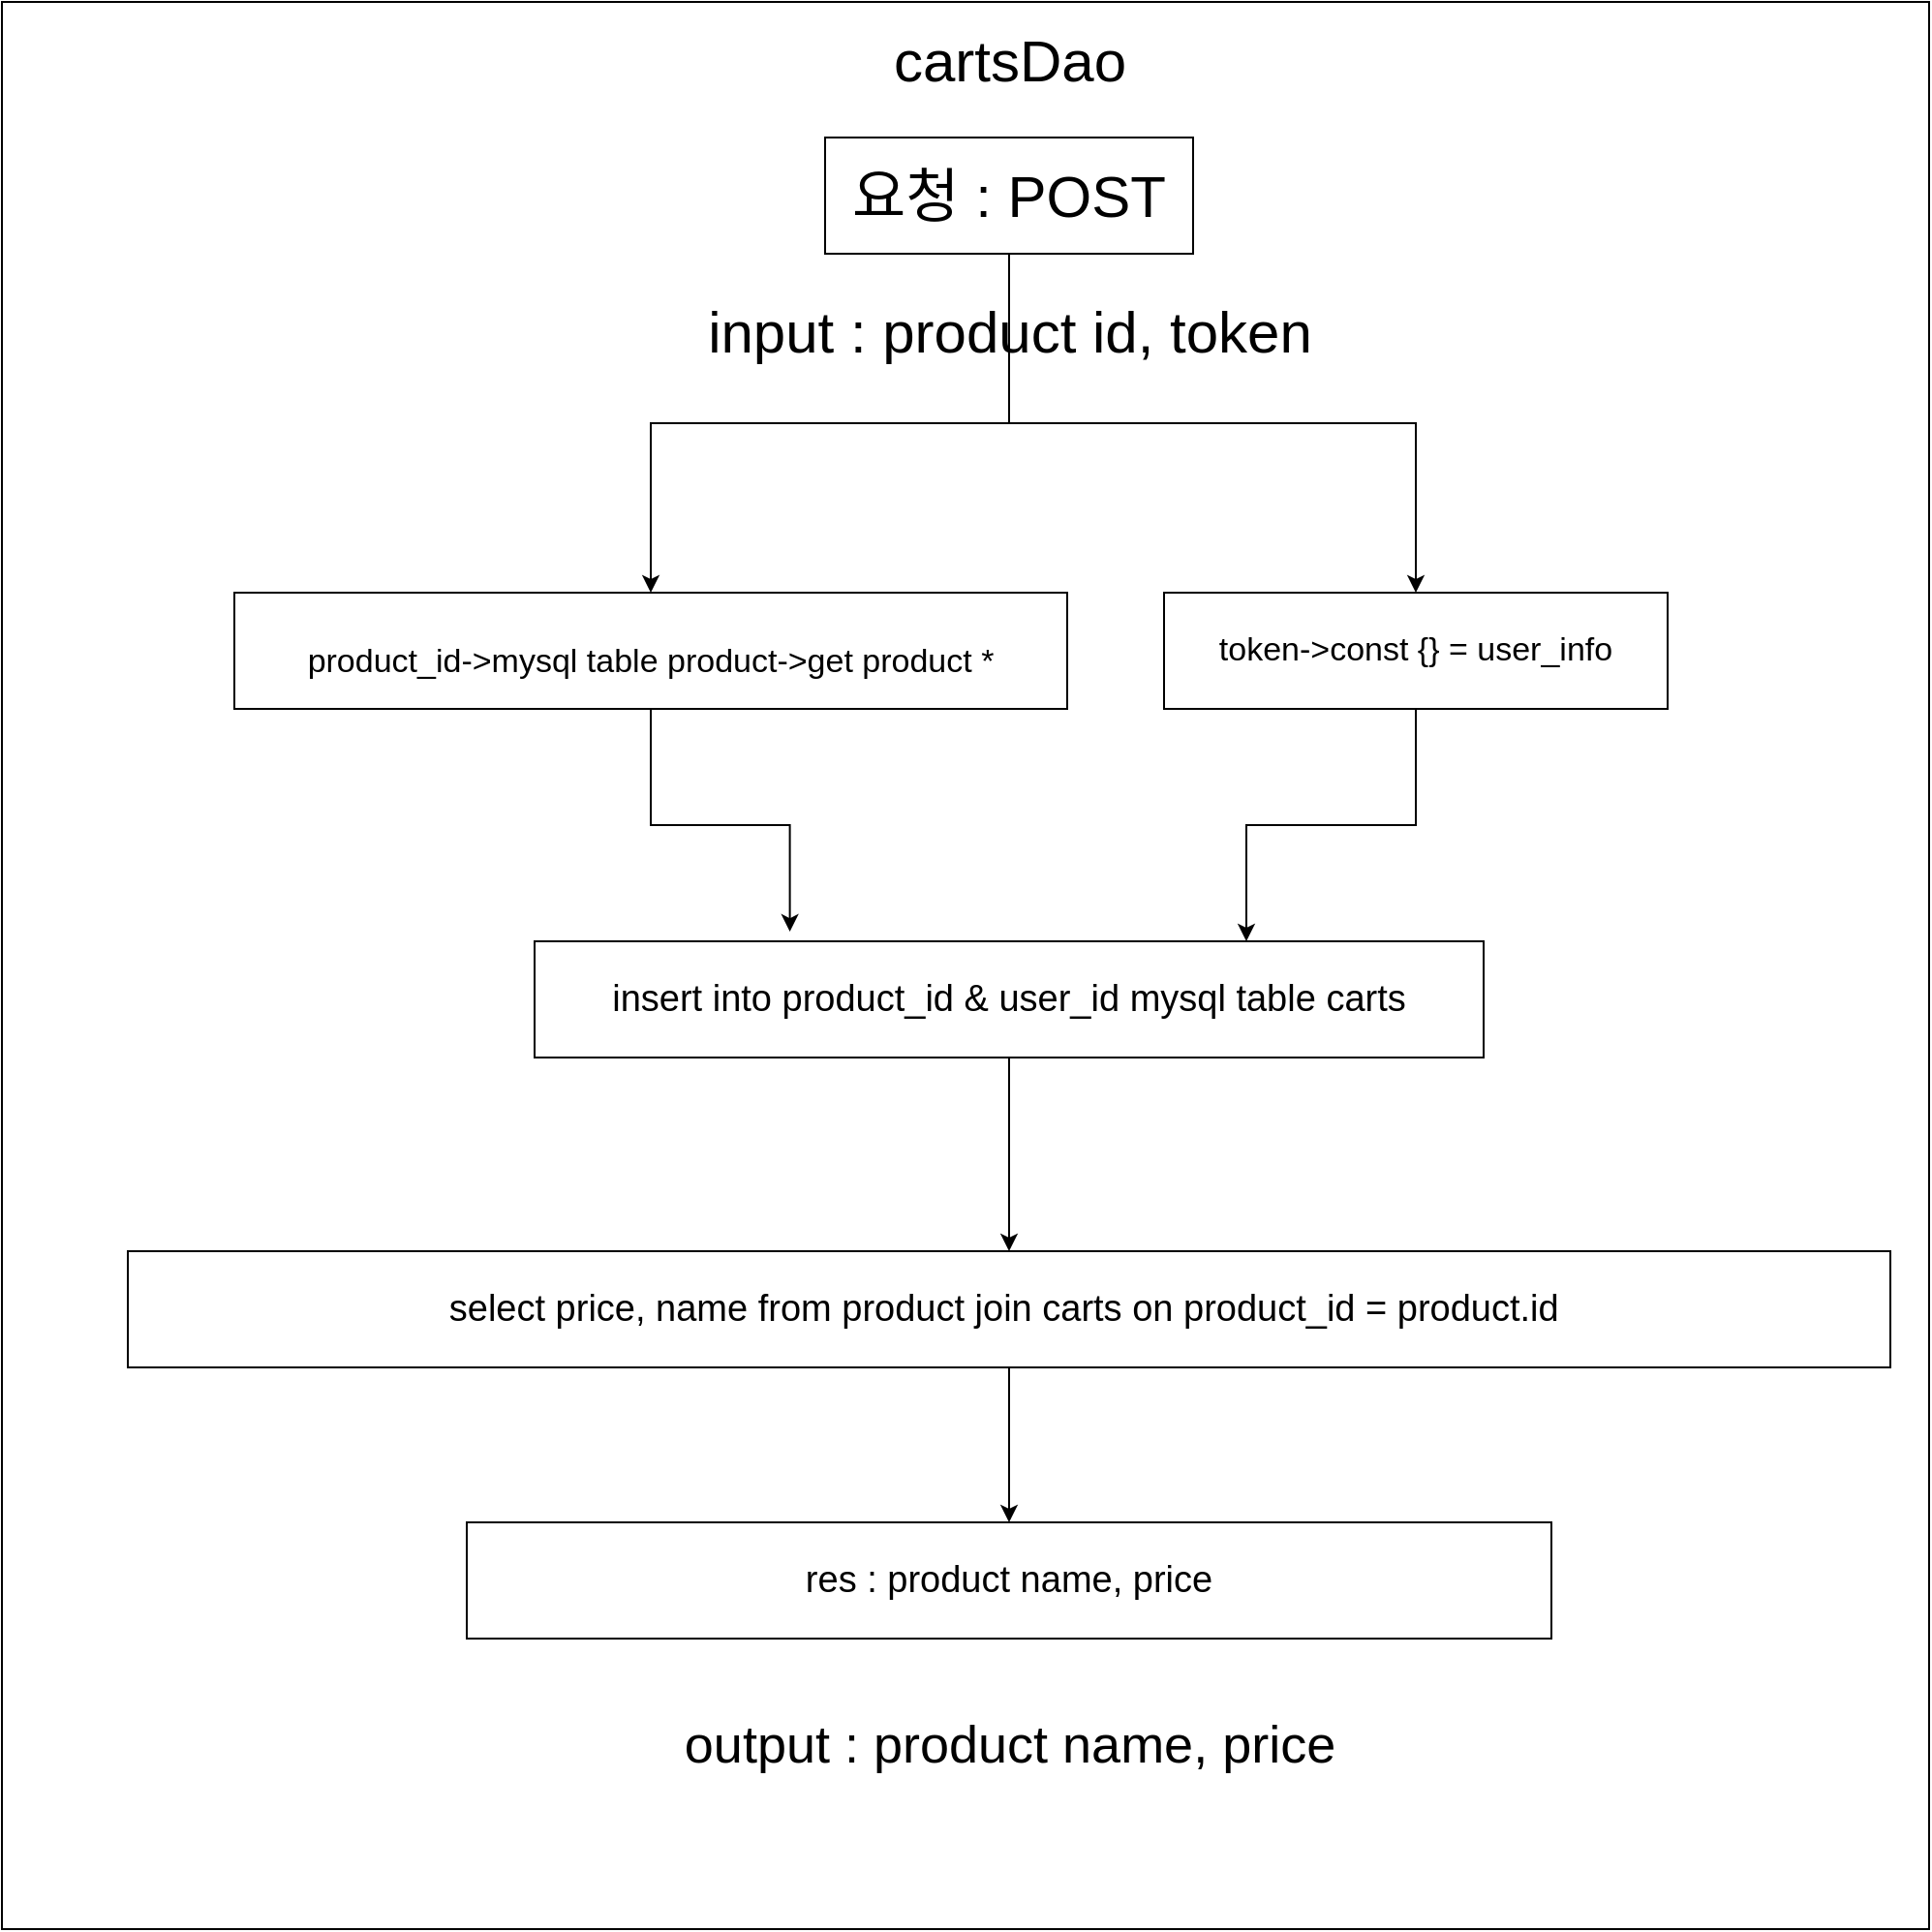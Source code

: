 <mxfile version="20.2.2" type="github">
  <diagram id="C5RBs43oDa-KdzZeNtuy" name="Page-1">
    <mxGraphModel dx="1482" dy="892" grid="1" gridSize="10" guides="1" tooltips="1" connect="1" arrows="1" fold="1" page="1" pageScale="1" pageWidth="3300" pageHeight="4681" math="0" shadow="0">
      <root>
        <mxCell id="WIyWlLk6GJQsqaUBKTNV-0" />
        <mxCell id="WIyWlLk6GJQsqaUBKTNV-1" parent="WIyWlLk6GJQsqaUBKTNV-0" />
        <mxCell id="OEr1kSf6Zx2oqRFbx7nF-18" value="" style="group" vertex="1" connectable="0" parent="WIyWlLk6GJQsqaUBKTNV-1">
          <mxGeometry x="320" y="190" width="995" height="995" as="geometry" />
        </mxCell>
        <mxCell id="OEr1kSf6Zx2oqRFbx7nF-17" value="" style="whiteSpace=wrap;html=1;aspect=fixed;fontSize=27;container=1;" vertex="1" parent="OEr1kSf6Zx2oqRFbx7nF-18">
          <mxGeometry width="995" height="995" as="geometry" />
        </mxCell>
        <mxCell id="OEr1kSf6Zx2oqRFbx7nF-0" value="cartsDao" style="text;html=1;align=center;verticalAlign=middle;resizable=0;points=[];autosize=1;strokeColor=none;fillColor=none;fontSize=30;" vertex="1" parent="OEr1kSf6Zx2oqRFbx7nF-18">
          <mxGeometry x="450" y="5" width="140" height="50" as="geometry" />
        </mxCell>
        <mxCell id="OEr1kSf6Zx2oqRFbx7nF-1" value="요청 : POST" style="rounded=0;whiteSpace=wrap;html=1;fontSize=30;" vertex="1" parent="OEr1kSf6Zx2oqRFbx7nF-18">
          <mxGeometry x="425" y="70" width="190" height="60" as="geometry" />
        </mxCell>
        <mxCell id="OEr1kSf6Zx2oqRFbx7nF-2" value="input : product id, token" style="text;html=1;align=center;verticalAlign=middle;resizable=0;points=[];autosize=1;strokeColor=none;fillColor=none;fontSize=30;" vertex="1" parent="OEr1kSf6Zx2oqRFbx7nF-18">
          <mxGeometry x="350" y="145" width="340" height="50" as="geometry" />
        </mxCell>
        <mxCell id="OEr1kSf6Zx2oqRFbx7nF-3" value="&lt;span style=&quot;font-size: 17px;&quot;&gt;product_id-&amp;gt;mysql table product-&amp;gt;get product *&lt;/span&gt;" style="rounded=0;whiteSpace=wrap;html=1;fontSize=30;" vertex="1" parent="OEr1kSf6Zx2oqRFbx7nF-18">
          <mxGeometry x="120" y="305" width="430" height="60" as="geometry" />
        </mxCell>
        <mxCell id="OEr1kSf6Zx2oqRFbx7nF-4" value="" style="edgeStyle=orthogonalEdgeStyle;rounded=0;orthogonalLoop=1;jettySize=auto;html=1;fontSize=30;" edge="1" parent="OEr1kSf6Zx2oqRFbx7nF-18" source="OEr1kSf6Zx2oqRFbx7nF-1" target="OEr1kSf6Zx2oqRFbx7nF-3">
          <mxGeometry relative="1" as="geometry" />
        </mxCell>
        <mxCell id="OEr1kSf6Zx2oqRFbx7nF-6" value="token-&amp;gt;const {} = user_info" style="rounded=0;whiteSpace=wrap;html=1;fontSize=17;" vertex="1" parent="OEr1kSf6Zx2oqRFbx7nF-18">
          <mxGeometry x="600" y="305" width="260" height="60" as="geometry" />
        </mxCell>
        <mxCell id="OEr1kSf6Zx2oqRFbx7nF-5" style="edgeStyle=orthogonalEdgeStyle;rounded=0;orthogonalLoop=1;jettySize=auto;html=1;fontSize=17;" edge="1" parent="OEr1kSf6Zx2oqRFbx7nF-18" source="OEr1kSf6Zx2oqRFbx7nF-1" target="OEr1kSf6Zx2oqRFbx7nF-6">
          <mxGeometry relative="1" as="geometry">
            <mxPoint x="610" y="305" as="targetPoint" />
          </mxGeometry>
        </mxCell>
        <mxCell id="OEr1kSf6Zx2oqRFbx7nF-7" value="&lt;font style=&quot;font-size: 19px;&quot;&gt;insert into product_id &amp;amp; user_id mysql table carts&lt;br&gt;&lt;/font&gt;" style="whiteSpace=wrap;html=1;fontSize=19;rounded=0;" vertex="1" parent="OEr1kSf6Zx2oqRFbx7nF-18">
          <mxGeometry x="275" y="485" width="490" height="60" as="geometry" />
        </mxCell>
        <mxCell id="OEr1kSf6Zx2oqRFbx7nF-8" value="" style="edgeStyle=orthogonalEdgeStyle;rounded=0;orthogonalLoop=1;jettySize=auto;html=1;fontSize=17;entryX=0.269;entryY=-0.083;entryDx=0;entryDy=0;entryPerimeter=0;" edge="1" parent="OEr1kSf6Zx2oqRFbx7nF-18" source="OEr1kSf6Zx2oqRFbx7nF-3" target="OEr1kSf6Zx2oqRFbx7nF-7">
          <mxGeometry relative="1" as="geometry" />
        </mxCell>
        <mxCell id="OEr1kSf6Zx2oqRFbx7nF-9" style="edgeStyle=orthogonalEdgeStyle;rounded=0;orthogonalLoop=1;jettySize=auto;html=1;fontSize=17;entryX=0.75;entryY=0;entryDx=0;entryDy=0;" edge="1" parent="OEr1kSf6Zx2oqRFbx7nF-18" source="OEr1kSf6Zx2oqRFbx7nF-6" target="OEr1kSf6Zx2oqRFbx7nF-7">
          <mxGeometry relative="1" as="geometry" />
        </mxCell>
        <mxCell id="OEr1kSf6Zx2oqRFbx7nF-10" value="select price, name from product join carts on product_id = product.id&amp;nbsp;" style="whiteSpace=wrap;html=1;fontSize=19;rounded=0;" vertex="1" parent="OEr1kSf6Zx2oqRFbx7nF-18">
          <mxGeometry x="65" y="645" width="910" height="60" as="geometry" />
        </mxCell>
        <mxCell id="OEr1kSf6Zx2oqRFbx7nF-11" value="" style="edgeStyle=orthogonalEdgeStyle;rounded=0;orthogonalLoop=1;jettySize=auto;html=1;fontSize=19;" edge="1" parent="OEr1kSf6Zx2oqRFbx7nF-18" source="OEr1kSf6Zx2oqRFbx7nF-7" target="OEr1kSf6Zx2oqRFbx7nF-10">
          <mxGeometry relative="1" as="geometry" />
        </mxCell>
        <mxCell id="OEr1kSf6Zx2oqRFbx7nF-12" value="res : product name, price" style="whiteSpace=wrap;html=1;fontSize=19;rounded=0;" vertex="1" parent="OEr1kSf6Zx2oqRFbx7nF-18">
          <mxGeometry x="240" y="785" width="560" height="60" as="geometry" />
        </mxCell>
        <mxCell id="OEr1kSf6Zx2oqRFbx7nF-13" value="" style="edgeStyle=orthogonalEdgeStyle;rounded=0;orthogonalLoop=1;jettySize=auto;html=1;fontSize=19;" edge="1" parent="OEr1kSf6Zx2oqRFbx7nF-18" source="OEr1kSf6Zx2oqRFbx7nF-10" target="OEr1kSf6Zx2oqRFbx7nF-12">
          <mxGeometry relative="1" as="geometry" />
        </mxCell>
        <mxCell id="OEr1kSf6Zx2oqRFbx7nF-15" value="output : product name, price" style="text;html=1;align=center;verticalAlign=middle;resizable=0;points=[];autosize=1;strokeColor=none;fillColor=none;fontSize=27;" vertex="1" parent="OEr1kSf6Zx2oqRFbx7nF-18">
          <mxGeometry x="340" y="875" width="360" height="50" as="geometry" />
        </mxCell>
      </root>
    </mxGraphModel>
  </diagram>
</mxfile>

